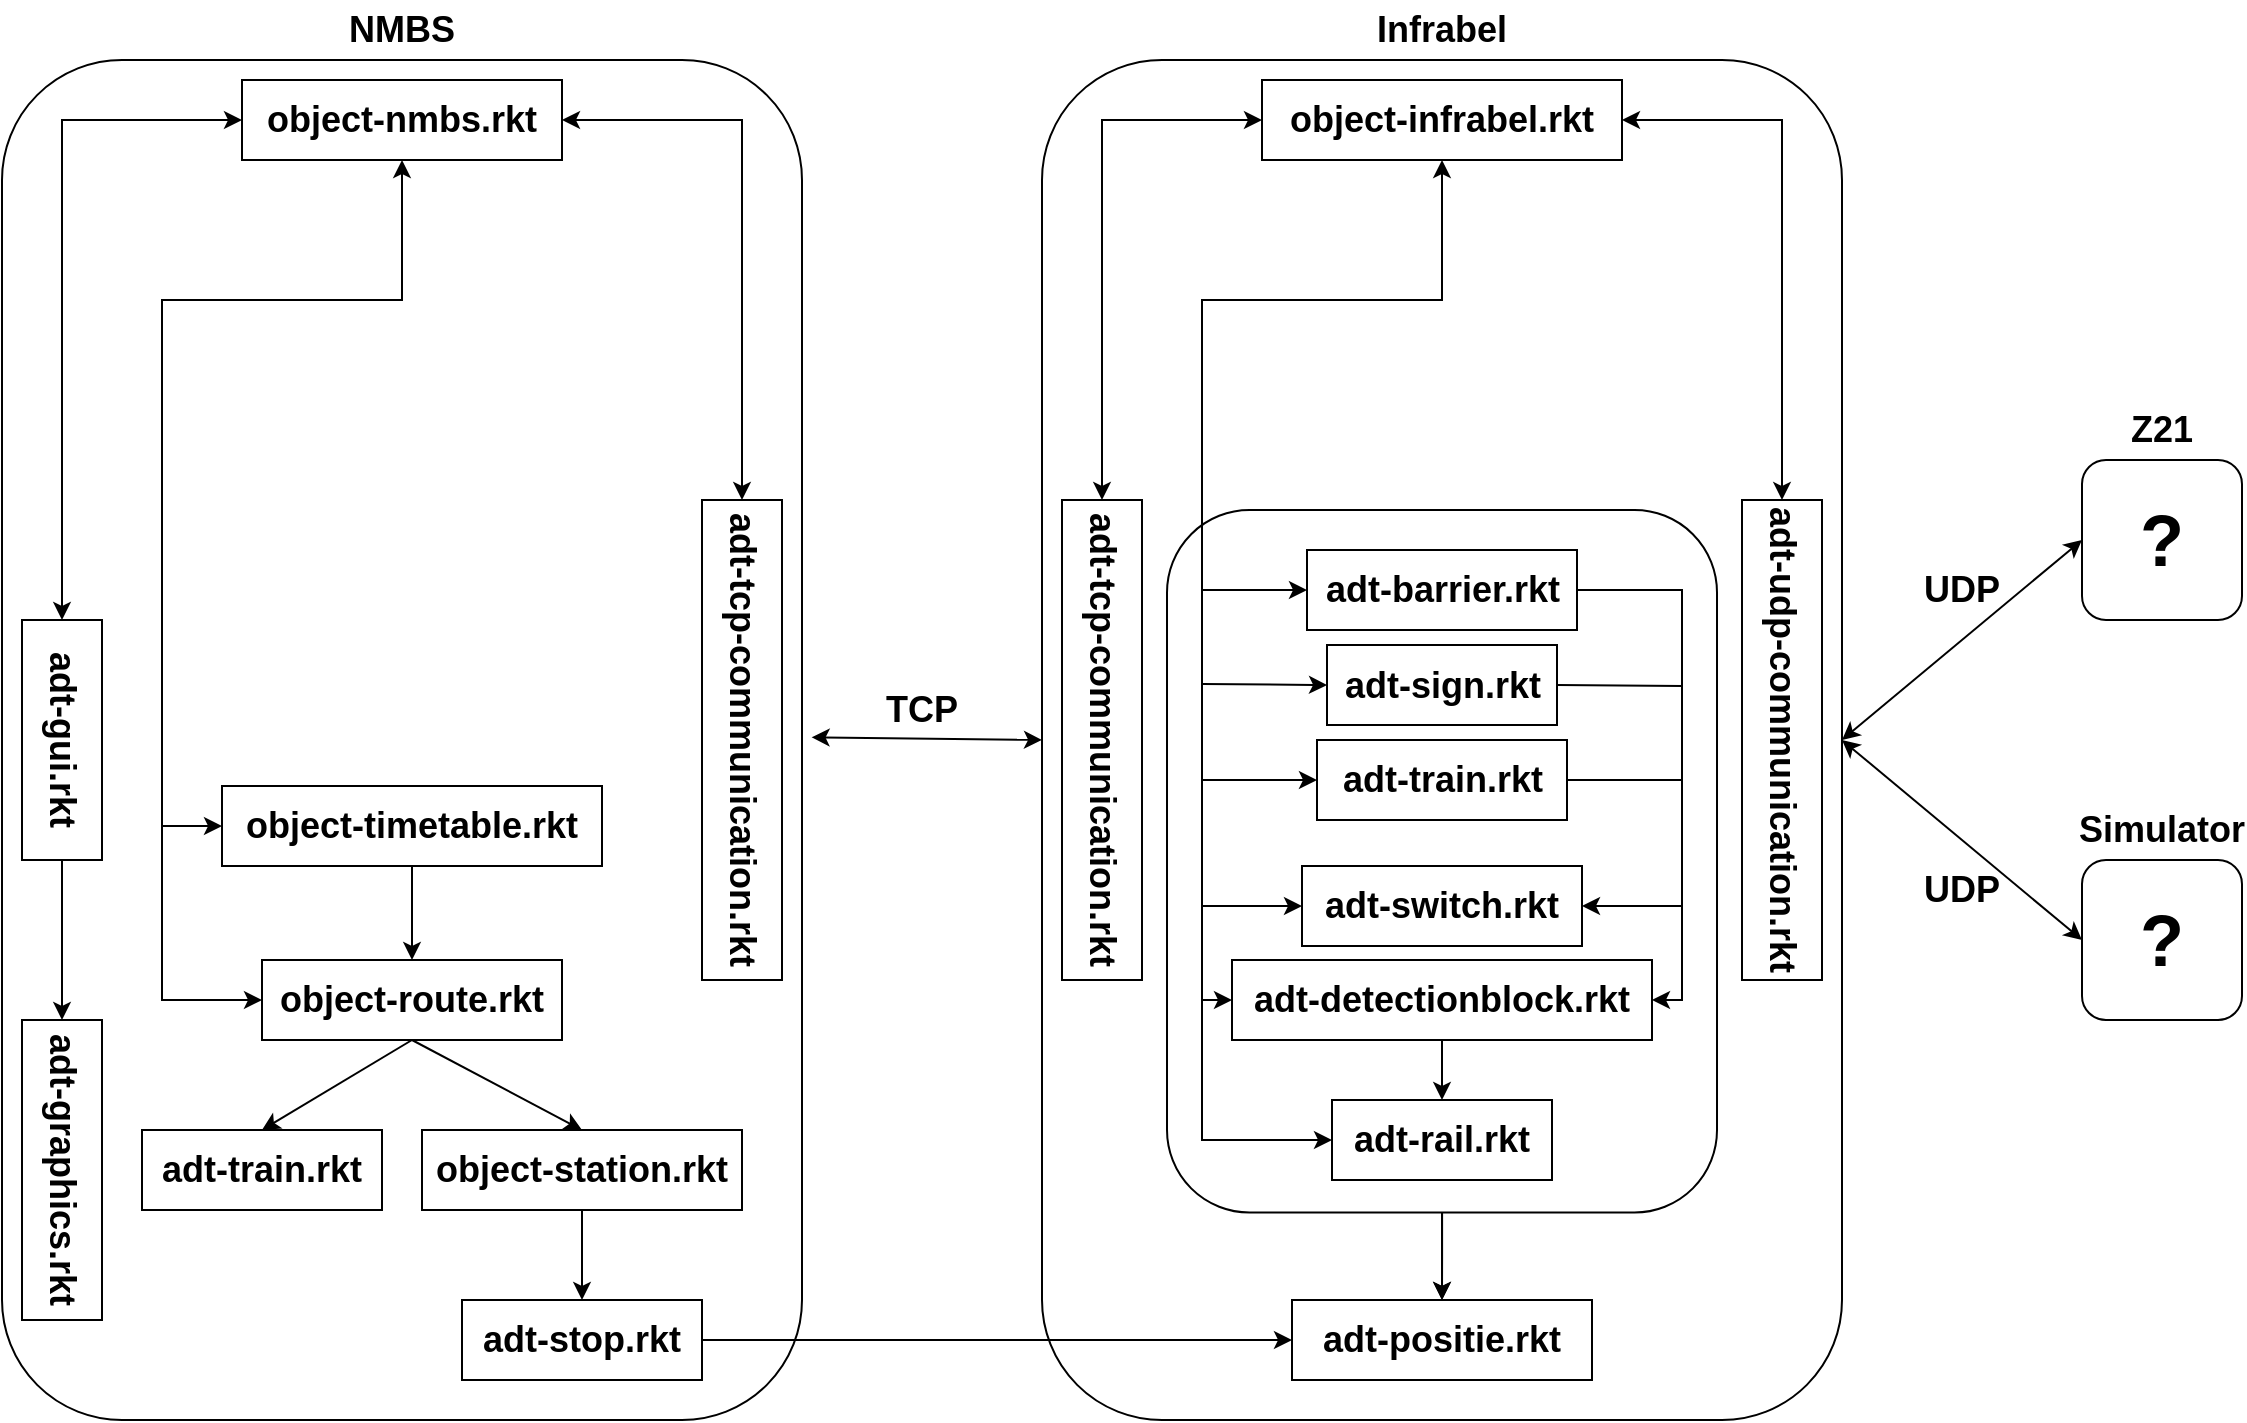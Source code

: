 <mxfile version="21.6.8" type="device">
  <diagram name="Pagina-1" id="92el_RK30aIjzpEeYm2v">
    <mxGraphModel dx="1456" dy="630" grid="1" gridSize="10" guides="1" tooltips="1" connect="1" arrows="1" fold="1" page="1" pageScale="1" pageWidth="1169" pageHeight="827" math="0" shadow="0">
      <root>
        <mxCell id="0" />
        <mxCell id="1" parent="0" />
        <mxCell id="JmH-t6Fp_r1iHyjIvHLw-88" value="" style="rounded=1;whiteSpace=wrap;html=1;" vertex="1" parent="1">
          <mxGeometry x="40" y="80" width="400" height="680" as="geometry" />
        </mxCell>
        <mxCell id="JmH-t6Fp_r1iHyjIvHLw-85" value="" style="rounded=1;whiteSpace=wrap;html=1;rotation=90;" vertex="1" parent="1">
          <mxGeometry x="420" y="220" width="680" height="400" as="geometry" />
        </mxCell>
        <mxCell id="JmH-t6Fp_r1iHyjIvHLw-84" value="" style="edgeStyle=orthogonalEdgeStyle;rounded=0;orthogonalLoop=1;jettySize=auto;html=1;" edge="1" parent="1" source="JmH-t6Fp_r1iHyjIvHLw-82" target="JmH-t6Fp_r1iHyjIvHLw-38">
          <mxGeometry relative="1" as="geometry" />
        </mxCell>
        <mxCell id="JmH-t6Fp_r1iHyjIvHLw-82" value="" style="rounded=1;whiteSpace=wrap;html=1;rotation=90;" vertex="1" parent="1">
          <mxGeometry x="584.38" y="343.13" width="351.25" height="275" as="geometry" />
        </mxCell>
        <mxCell id="JmH-t6Fp_r1iHyjIvHLw-8" value="" style="endArrow=classic;startArrow=classic;html=1;rounded=0;entryX=0;entryY=0.5;entryDx=0;entryDy=0;exitX=0.5;exitY=0;exitDx=0;exitDy=0;" edge="1" parent="1" target="JmH-t6Fp_r1iHyjIvHLw-89">
          <mxGeometry width="50" height="50" relative="1" as="geometry">
            <mxPoint x="960" y="420" as="sourcePoint" />
            <mxPoint x="1080" y="320" as="targetPoint" />
          </mxGeometry>
        </mxCell>
        <mxCell id="JmH-t6Fp_r1iHyjIvHLw-12" value="" style="endArrow=classic;startArrow=classic;html=1;rounded=0;entryX=0;entryY=0.5;entryDx=0;entryDy=0;exitX=0.5;exitY=0;exitDx=0;exitDy=0;" edge="1" parent="1" target="JmH-t6Fp_r1iHyjIvHLw-90">
          <mxGeometry width="50" height="50" relative="1" as="geometry">
            <mxPoint x="960" y="420" as="sourcePoint" />
            <mxPoint x="1080" y="520" as="targetPoint" />
          </mxGeometry>
        </mxCell>
        <mxCell id="JmH-t6Fp_r1iHyjIvHLw-13" value="&lt;b&gt;&lt;font style=&quot;font-size: 18px;&quot;&gt;UDP&lt;/font&gt;&lt;/b&gt;" style="text;html=1;strokeColor=none;fillColor=none;align=center;verticalAlign=middle;whiteSpace=wrap;rounded=0;" vertex="1" parent="1">
          <mxGeometry x="990" y="330" width="60" height="30" as="geometry" />
        </mxCell>
        <mxCell id="JmH-t6Fp_r1iHyjIvHLw-14" value="&lt;b&gt;&lt;font style=&quot;font-size: 18px;&quot;&gt;UDP&lt;/font&gt;&lt;/b&gt;" style="text;html=1;strokeColor=none;fillColor=none;align=center;verticalAlign=middle;whiteSpace=wrap;rounded=0;" vertex="1" parent="1">
          <mxGeometry x="990" y="480" width="60" height="30" as="geometry" />
        </mxCell>
        <mxCell id="JmH-t6Fp_r1iHyjIvHLw-20" value="" style="endArrow=classic;startArrow=classic;html=1;rounded=0;exitX=1.012;exitY=0.498;exitDx=0;exitDy=0;exitPerimeter=0;entryX=0.5;entryY=1;entryDx=0;entryDy=0;" edge="1" parent="1" source="JmH-t6Fp_r1iHyjIvHLw-88" target="JmH-t6Fp_r1iHyjIvHLw-85">
          <mxGeometry width="50" height="50" relative="1" as="geometry">
            <mxPoint x="470" y="460" as="sourcePoint" />
            <mxPoint x="550" y="420" as="targetPoint" />
          </mxGeometry>
        </mxCell>
        <mxCell id="JmH-t6Fp_r1iHyjIvHLw-21" value="&lt;b&gt;&lt;font style=&quot;font-size: 18px;&quot;&gt;TCP&lt;/font&gt;&lt;/b&gt;" style="text;html=1;strokeColor=none;fillColor=none;align=center;verticalAlign=middle;whiteSpace=wrap;rounded=0;" vertex="1" parent="1">
          <mxGeometry x="470" y="390" width="60" height="30" as="geometry" />
        </mxCell>
        <mxCell id="JmH-t6Fp_r1iHyjIvHLw-22" value="&lt;font style=&quot;font-size: 18px;&quot;&gt;&lt;b&gt;NMBS&lt;/b&gt;&lt;/font&gt;" style="text;html=1;strokeColor=none;fillColor=none;align=center;verticalAlign=middle;whiteSpace=wrap;rounded=0;" vertex="1" parent="1">
          <mxGeometry x="210" y="50" width="60" height="30" as="geometry" />
        </mxCell>
        <mxCell id="JmH-t6Fp_r1iHyjIvHLw-23" value="&lt;font style=&quot;font-size: 18px;&quot;&gt;&lt;b&gt;Infrabel&lt;/b&gt;&lt;/font&gt;" style="text;html=1;strokeColor=none;fillColor=none;align=center;verticalAlign=middle;whiteSpace=wrap;rounded=0;" vertex="1" parent="1">
          <mxGeometry x="730" y="50" width="60" height="30" as="geometry" />
        </mxCell>
        <mxCell id="JmH-t6Fp_r1iHyjIvHLw-24" value="&lt;b&gt;&lt;font style=&quot;font-size: 18px;&quot;&gt;adt-tcp-communication.rkt&lt;/font&gt;&lt;/b&gt;" style="rounded=0;whiteSpace=wrap;html=1;rotation=90;" vertex="1" parent="1">
          <mxGeometry x="290" y="400" width="240" height="40" as="geometry" />
        </mxCell>
        <mxCell id="JmH-t6Fp_r1iHyjIvHLw-25" value="&lt;b&gt;&lt;font style=&quot;font-size: 18px;&quot;&gt;adt-tcp-communication.rkt&lt;br&gt;&lt;/font&gt;&lt;/b&gt;" style="rounded=0;whiteSpace=wrap;html=1;rotation=90;" vertex="1" parent="1">
          <mxGeometry x="470" y="400" width="240" height="40" as="geometry" />
        </mxCell>
        <mxCell id="JmH-t6Fp_r1iHyjIvHLw-28" value="&lt;font style=&quot;font-size: 18px;&quot;&gt;&lt;b&gt;adt-gui.rkt&lt;br&gt;&lt;/b&gt;&lt;/font&gt;" style="rounded=0;whiteSpace=wrap;html=1;rotation=90;" vertex="1" parent="1">
          <mxGeometry x="10" y="400" width="120" height="40" as="geometry" />
        </mxCell>
        <mxCell id="JmH-t6Fp_r1iHyjIvHLw-29" value="&lt;font style=&quot;font-size: 18px;&quot;&gt;&lt;b&gt;adt-graphics.rkt&lt;/b&gt;&lt;/font&gt;" style="rounded=0;whiteSpace=wrap;html=1;rotation=90;" vertex="1" parent="1">
          <mxGeometry x="-5" y="615" width="150" height="40" as="geometry" />
        </mxCell>
        <mxCell id="JmH-t6Fp_r1iHyjIvHLw-30" value="" style="endArrow=classic;html=1;rounded=0;exitX=1;exitY=0.5;exitDx=0;exitDy=0;entryX=0;entryY=0.5;entryDx=0;entryDy=0;" edge="1" parent="1" source="JmH-t6Fp_r1iHyjIvHLw-28" target="JmH-t6Fp_r1iHyjIvHLw-29">
          <mxGeometry width="50" height="50" relative="1" as="geometry">
            <mxPoint x="80" y="550" as="sourcePoint" />
            <mxPoint x="-112.857" y="580" as="targetPoint" />
          </mxGeometry>
        </mxCell>
        <mxCell id="JmH-t6Fp_r1iHyjIvHLw-31" value="&lt;b&gt;&lt;font style=&quot;font-size: 18px;&quot;&gt;object-nmbs.rkt&lt;/font&gt;&lt;/b&gt;" style="rounded=0;whiteSpace=wrap;html=1;" vertex="1" parent="1">
          <mxGeometry x="160" y="90" width="160" height="40" as="geometry" />
        </mxCell>
        <mxCell id="JmH-t6Fp_r1iHyjIvHLw-32" value="&lt;b&gt;&lt;font style=&quot;font-size: 18px;&quot;&gt;adt-udp-communication.rkt&lt;/font&gt;&lt;/b&gt;" style="rounded=0;whiteSpace=wrap;html=1;rotation=90;" vertex="1" parent="1">
          <mxGeometry x="810" y="400" width="240" height="40" as="geometry" />
        </mxCell>
        <mxCell id="JmH-t6Fp_r1iHyjIvHLw-33" value="&lt;font style=&quot;font-size: 18px;&quot;&gt;&lt;b&gt;object-infrabel.rkt&lt;/b&gt;&lt;/font&gt;" style="rounded=0;whiteSpace=wrap;html=1;" vertex="1" parent="1">
          <mxGeometry x="670" y="90" width="180" height="40" as="geometry" />
        </mxCell>
        <mxCell id="JmH-t6Fp_r1iHyjIvHLw-34" value="&lt;b&gt;&lt;font style=&quot;font-size: 18px;&quot;&gt;adt-train.rkt&lt;/font&gt;&lt;/b&gt;" style="rounded=0;whiteSpace=wrap;html=1;" vertex="1" parent="1">
          <mxGeometry x="110" y="615" width="120" height="40" as="geometry" />
        </mxCell>
        <mxCell id="JmH-t6Fp_r1iHyjIvHLw-36" value="&lt;font style=&quot;font-size: 18px;&quot;&gt;&lt;b&gt;object-station.rkt&lt;/b&gt;&lt;/font&gt;" style="rounded=0;whiteSpace=wrap;html=1;" vertex="1" parent="1">
          <mxGeometry x="250" y="615" width="160" height="40" as="geometry" />
        </mxCell>
        <mxCell id="JmH-t6Fp_r1iHyjIvHLw-37" value="&lt;b&gt;&lt;font style=&quot;font-size: 18px;&quot;&gt;object-route.rkt&lt;/font&gt;&lt;/b&gt;" style="rounded=0;whiteSpace=wrap;html=1;" vertex="1" parent="1">
          <mxGeometry x="170" y="530" width="150" height="40" as="geometry" />
        </mxCell>
        <mxCell id="JmH-t6Fp_r1iHyjIvHLw-38" value="&lt;font style=&quot;font-size: 18px;&quot;&gt;&lt;b&gt;adt-positie.rkt&lt;/b&gt;&lt;/font&gt;" style="rounded=0;whiteSpace=wrap;html=1;" vertex="1" parent="1">
          <mxGeometry x="685" y="700" width="150" height="40" as="geometry" />
        </mxCell>
        <mxCell id="JmH-t6Fp_r1iHyjIvHLw-39" value="&lt;font style=&quot;font-size: 18px;&quot;&gt;&lt;b&gt;adt-train.rkt&lt;/b&gt;&lt;/font&gt;" style="rounded=0;whiteSpace=wrap;html=1;" vertex="1" parent="1">
          <mxGeometry x="697.5" y="420" width="125" height="40" as="geometry" />
        </mxCell>
        <mxCell id="JmH-t6Fp_r1iHyjIvHLw-40" value="&lt;font style=&quot;font-size: 18px;&quot;&gt;&lt;b&gt;adt-switch.rkt&lt;/b&gt;&lt;/font&gt;" style="rounded=0;whiteSpace=wrap;html=1;" vertex="1" parent="1">
          <mxGeometry x="690" y="483" width="140" height="40" as="geometry" />
        </mxCell>
        <mxCell id="JmH-t6Fp_r1iHyjIvHLw-42" value="&lt;font style=&quot;font-size: 18px;&quot;&gt;&lt;b&gt;adt-sign.rkt&lt;/b&gt;&lt;/font&gt;" style="rounded=0;whiteSpace=wrap;html=1;" vertex="1" parent="1">
          <mxGeometry x="702.5" y="372.5" width="115" height="40" as="geometry" />
        </mxCell>
        <mxCell id="JmH-t6Fp_r1iHyjIvHLw-43" value="&lt;font style=&quot;font-size: 18px;&quot;&gt;&lt;b&gt;adt-barrier.rkt&lt;/b&gt;&lt;/font&gt;" style="rounded=0;whiteSpace=wrap;html=1;" vertex="1" parent="1">
          <mxGeometry x="692.5" y="325" width="135" height="40" as="geometry" />
        </mxCell>
        <mxCell id="JmH-t6Fp_r1iHyjIvHLw-47" value="&lt;font style=&quot;font-size: 18px;&quot;&gt;&lt;b&gt;adt-detectionblock.rkt&lt;/b&gt;&lt;/font&gt;" style="rounded=0;whiteSpace=wrap;html=1;" vertex="1" parent="1">
          <mxGeometry x="655" y="530" width="210" height="40" as="geometry" />
        </mxCell>
        <mxCell id="JmH-t6Fp_r1iHyjIvHLw-49" value="" style="endArrow=classic;html=1;rounded=0;entryX=0.5;entryY=0;entryDx=0;entryDy=0;" edge="1" parent="1" source="JmH-t6Fp_r1iHyjIvHLw-82" target="JmH-t6Fp_r1iHyjIvHLw-38">
          <mxGeometry width="50" height="50" relative="1" as="geometry">
            <mxPoint x="760" y="660" as="sourcePoint" />
            <mxPoint x="800" y="660" as="targetPoint" />
          </mxGeometry>
        </mxCell>
        <mxCell id="JmH-t6Fp_r1iHyjIvHLw-51" value="" style="endArrow=classic;startArrow=classic;html=1;rounded=0;entryX=0;entryY=0.5;entryDx=0;entryDy=0;exitX=1;exitY=0.5;exitDx=0;exitDy=0;" edge="1" parent="1" source="JmH-t6Fp_r1iHyjIvHLw-31" target="JmH-t6Fp_r1iHyjIvHLw-24">
          <mxGeometry width="50" height="50" relative="1" as="geometry">
            <mxPoint x="320" y="230" as="sourcePoint" />
            <mxPoint x="370" y="180" as="targetPoint" />
            <Array as="points">
              <mxPoint x="410" y="110" />
            </Array>
          </mxGeometry>
        </mxCell>
        <mxCell id="JmH-t6Fp_r1iHyjIvHLw-52" value="" style="endArrow=classic;startArrow=classic;html=1;rounded=0;entryX=0;entryY=0.5;entryDx=0;entryDy=0;exitX=0;exitY=0.5;exitDx=0;exitDy=0;" edge="1" parent="1" source="JmH-t6Fp_r1iHyjIvHLw-28" target="JmH-t6Fp_r1iHyjIvHLw-31">
          <mxGeometry width="50" height="50" relative="1" as="geometry">
            <mxPoint x="100" y="240" as="sourcePoint" />
            <mxPoint x="150" y="190" as="targetPoint" />
            <Array as="points">
              <mxPoint x="70" y="110" />
            </Array>
          </mxGeometry>
        </mxCell>
        <mxCell id="JmH-t6Fp_r1iHyjIvHLw-54" value="" style="endArrow=classic;startArrow=classic;html=1;rounded=0;exitX=0;exitY=0.5;exitDx=0;exitDy=0;entryX=1;entryY=0.5;entryDx=0;entryDy=0;" edge="1" parent="1" source="JmH-t6Fp_r1iHyjIvHLw-32" target="JmH-t6Fp_r1iHyjIvHLw-33">
          <mxGeometry width="50" height="50" relative="1" as="geometry">
            <mxPoint x="860" y="230" as="sourcePoint" />
            <mxPoint x="910" y="180" as="targetPoint" />
            <Array as="points">
              <mxPoint x="930" y="110" />
            </Array>
          </mxGeometry>
        </mxCell>
        <mxCell id="JmH-t6Fp_r1iHyjIvHLw-56" value="&lt;font style=&quot;font-size: 18px;&quot;&gt;&lt;b&gt;adt-rail.rkt&lt;/b&gt;&lt;/font&gt;" style="rounded=0;whiteSpace=wrap;html=1;" vertex="1" parent="1">
          <mxGeometry x="705" y="600" width="110" height="40" as="geometry" />
        </mxCell>
        <mxCell id="JmH-t6Fp_r1iHyjIvHLw-61" value="" style="endArrow=classic;startArrow=classic;html=1;rounded=0;entryX=0.5;entryY=1;entryDx=0;entryDy=0;exitX=0;exitY=0.5;exitDx=0;exitDy=0;" edge="1" parent="1" source="JmH-t6Fp_r1iHyjIvHLw-56" target="JmH-t6Fp_r1iHyjIvHLw-33">
          <mxGeometry width="50" height="50" relative="1" as="geometry">
            <mxPoint x="510" y="610" as="sourcePoint" />
            <mxPoint x="540" y="250" as="targetPoint" />
            <Array as="points">
              <mxPoint x="640" y="620" />
              <mxPoint x="640" y="200" />
              <mxPoint x="760" y="200" />
            </Array>
          </mxGeometry>
        </mxCell>
        <mxCell id="JmH-t6Fp_r1iHyjIvHLw-62" value="" style="endArrow=classic;html=1;rounded=0;entryX=0;entryY=0.5;entryDx=0;entryDy=0;" edge="1" parent="1" target="JmH-t6Fp_r1iHyjIvHLw-39">
          <mxGeometry width="50" height="50" relative="1" as="geometry">
            <mxPoint x="640" y="440" as="sourcePoint" />
            <mxPoint x="720" y="440" as="targetPoint" />
          </mxGeometry>
        </mxCell>
        <mxCell id="JmH-t6Fp_r1iHyjIvHLw-63" value="" style="endArrow=classic;html=1;rounded=0;entryX=0;entryY=0.5;entryDx=0;entryDy=0;" edge="1" parent="1" target="JmH-t6Fp_r1iHyjIvHLw-42">
          <mxGeometry width="50" height="50" relative="1" as="geometry">
            <mxPoint x="640" y="392" as="sourcePoint" />
            <mxPoint x="690" y="400" as="targetPoint" />
          </mxGeometry>
        </mxCell>
        <mxCell id="JmH-t6Fp_r1iHyjIvHLw-64" value="" style="endArrow=classic;html=1;rounded=0;entryX=0;entryY=0.5;entryDx=0;entryDy=0;" edge="1" parent="1" target="JmH-t6Fp_r1iHyjIvHLw-43">
          <mxGeometry width="50" height="50" relative="1" as="geometry">
            <mxPoint x="640" y="345" as="sourcePoint" />
            <mxPoint x="700" y="370" as="targetPoint" />
          </mxGeometry>
        </mxCell>
        <mxCell id="JmH-t6Fp_r1iHyjIvHLw-66" value="" style="endArrow=classic;html=1;rounded=0;entryX=0;entryY=0.5;entryDx=0;entryDy=0;" edge="1" parent="1" target="JmH-t6Fp_r1iHyjIvHLw-40">
          <mxGeometry width="50" height="50" relative="1" as="geometry">
            <mxPoint x="640" y="503" as="sourcePoint" />
            <mxPoint x="700" y="520" as="targetPoint" />
          </mxGeometry>
        </mxCell>
        <mxCell id="JmH-t6Fp_r1iHyjIvHLw-67" value="" style="endArrow=classic;html=1;rounded=0;entryX=0;entryY=0.5;entryDx=0;entryDy=0;" edge="1" parent="1" target="JmH-t6Fp_r1iHyjIvHLw-47">
          <mxGeometry width="50" height="50" relative="1" as="geometry">
            <mxPoint x="640" y="550" as="sourcePoint" />
            <mxPoint x="680" y="560" as="targetPoint" />
          </mxGeometry>
        </mxCell>
        <mxCell id="JmH-t6Fp_r1iHyjIvHLw-70" value="" style="endArrow=classic;html=1;rounded=0;entryX=0.5;entryY=0;entryDx=0;entryDy=0;exitX=0.5;exitY=1;exitDx=0;exitDy=0;" edge="1" parent="1" source="JmH-t6Fp_r1iHyjIvHLw-47" target="JmH-t6Fp_r1iHyjIvHLw-56">
          <mxGeometry width="50" height="50" relative="1" as="geometry">
            <mxPoint x="660" y="640" as="sourcePoint" />
            <mxPoint x="710" y="590" as="targetPoint" />
          </mxGeometry>
        </mxCell>
        <mxCell id="JmH-t6Fp_r1iHyjIvHLw-71" value="&lt;font style=&quot;font-size: 18px;&quot;&gt;&lt;b&gt;object-timetable.rkt&lt;/b&gt;&lt;/font&gt;" style="rounded=0;whiteSpace=wrap;html=1;" vertex="1" parent="1">
          <mxGeometry x="150" y="443" width="190" height="40" as="geometry" />
        </mxCell>
        <mxCell id="JmH-t6Fp_r1iHyjIvHLw-72" value="&lt;font style=&quot;font-size: 18px;&quot;&gt;&lt;b&gt;adt-stop.rkt&lt;/b&gt;&lt;/font&gt;" style="rounded=0;whiteSpace=wrap;html=1;" vertex="1" parent="1">
          <mxGeometry x="270" y="700" width="120" height="40" as="geometry" />
        </mxCell>
        <mxCell id="JmH-t6Fp_r1iHyjIvHLw-73" value="" style="endArrow=classic;html=1;rounded=0;exitX=0.5;exitY=1;exitDx=0;exitDy=0;entryX=0.5;entryY=0;entryDx=0;entryDy=0;" edge="1" parent="1" source="JmH-t6Fp_r1iHyjIvHLw-36" target="JmH-t6Fp_r1iHyjIvHLw-72">
          <mxGeometry width="50" height="50" relative="1" as="geometry">
            <mxPoint x="250" y="680" as="sourcePoint" />
            <mxPoint x="300" y="630" as="targetPoint" />
          </mxGeometry>
        </mxCell>
        <mxCell id="JmH-t6Fp_r1iHyjIvHLw-74" value="" style="endArrow=classic;html=1;rounded=0;exitX=0.5;exitY=1;exitDx=0;exitDy=0;entryX=0.5;entryY=0;entryDx=0;entryDy=0;" edge="1" parent="1" source="JmH-t6Fp_r1iHyjIvHLw-37" target="JmH-t6Fp_r1iHyjIvHLw-36">
          <mxGeometry width="50" height="50" relative="1" as="geometry">
            <mxPoint x="230" y="610" as="sourcePoint" />
            <mxPoint x="280" y="560" as="targetPoint" />
          </mxGeometry>
        </mxCell>
        <mxCell id="JmH-t6Fp_r1iHyjIvHLw-75" value="" style="endArrow=classic;html=1;rounded=0;exitX=0.5;exitY=1;exitDx=0;exitDy=0;entryX=0.5;entryY=0;entryDx=0;entryDy=0;" edge="1" parent="1" source="JmH-t6Fp_r1iHyjIvHLw-37" target="JmH-t6Fp_r1iHyjIvHLw-34">
          <mxGeometry width="50" height="50" relative="1" as="geometry">
            <mxPoint x="190" y="640" as="sourcePoint" />
            <mxPoint x="240" y="590" as="targetPoint" />
          </mxGeometry>
        </mxCell>
        <mxCell id="JmH-t6Fp_r1iHyjIvHLw-76" value="" style="endArrow=classic;html=1;rounded=0;exitX=0.5;exitY=1;exitDx=0;exitDy=0;entryX=0.5;entryY=0;entryDx=0;entryDy=0;" edge="1" parent="1" source="JmH-t6Fp_r1iHyjIvHLw-71" target="JmH-t6Fp_r1iHyjIvHLw-37">
          <mxGeometry width="50" height="50" relative="1" as="geometry">
            <mxPoint x="240" y="630" as="sourcePoint" />
            <mxPoint x="290" y="580" as="targetPoint" />
          </mxGeometry>
        </mxCell>
        <mxCell id="JmH-t6Fp_r1iHyjIvHLw-78" value="" style="endArrow=classic;html=1;rounded=0;exitX=1;exitY=0.5;exitDx=0;exitDy=0;entryX=1;entryY=0.5;entryDx=0;entryDy=0;" edge="1" parent="1" source="JmH-t6Fp_r1iHyjIvHLw-43" target="JmH-t6Fp_r1iHyjIvHLw-47">
          <mxGeometry width="50" height="50" relative="1" as="geometry">
            <mxPoint x="835" y="370" as="sourcePoint" />
            <mxPoint x="997.5" y="615" as="targetPoint" />
            <Array as="points">
              <mxPoint x="880" y="345" />
              <mxPoint x="880" y="550" />
            </Array>
          </mxGeometry>
        </mxCell>
        <mxCell id="JmH-t6Fp_r1iHyjIvHLw-79" value="" style="endArrow=classic;html=1;rounded=0;entryX=1;entryY=0.5;entryDx=0;entryDy=0;" edge="1" parent="1" target="JmH-t6Fp_r1iHyjIvHLw-40">
          <mxGeometry width="50" height="50" relative="1" as="geometry">
            <mxPoint x="880" y="503" as="sourcePoint" />
            <mxPoint x="880" y="470" as="targetPoint" />
          </mxGeometry>
        </mxCell>
        <mxCell id="JmH-t6Fp_r1iHyjIvHLw-80" value="" style="endArrow=none;html=1;rounded=0;entryX=1;entryY=0.5;entryDx=0;entryDy=0;" edge="1" parent="1" target="JmH-t6Fp_r1iHyjIvHLw-39">
          <mxGeometry width="50" height="50" relative="1" as="geometry">
            <mxPoint x="880" y="440" as="sourcePoint" />
            <mxPoint x="840" y="410" as="targetPoint" />
          </mxGeometry>
        </mxCell>
        <mxCell id="JmH-t6Fp_r1iHyjIvHLw-81" value="" style="endArrow=none;html=1;rounded=0;entryX=1;entryY=0.5;entryDx=0;entryDy=0;" edge="1" parent="1" target="JmH-t6Fp_r1iHyjIvHLw-42">
          <mxGeometry width="50" height="50" relative="1" as="geometry">
            <mxPoint x="880" y="393" as="sourcePoint" />
            <mxPoint x="680" y="480" as="targetPoint" />
          </mxGeometry>
        </mxCell>
        <mxCell id="JmH-t6Fp_r1iHyjIvHLw-86" value="" style="endArrow=classic;startArrow=classic;html=1;rounded=0;exitX=0;exitY=0.5;exitDx=0;exitDy=0;entryX=0;entryY=0.5;entryDx=0;entryDy=0;" edge="1" parent="1" source="JmH-t6Fp_r1iHyjIvHLw-25" target="JmH-t6Fp_r1iHyjIvHLw-33">
          <mxGeometry width="50" height="50" relative="1" as="geometry">
            <mxPoint x="590" y="300" as="sourcePoint" />
            <mxPoint x="670" y="110" as="targetPoint" />
            <Array as="points">
              <mxPoint x="590" y="110" />
            </Array>
          </mxGeometry>
        </mxCell>
        <mxCell id="JmH-t6Fp_r1iHyjIvHLw-89" value="&lt;font style=&quot;font-size: 36px;&quot;&gt;&lt;b&gt;?&lt;/b&gt;&lt;/font&gt;" style="rounded=1;whiteSpace=wrap;html=1;" vertex="1" parent="1">
          <mxGeometry x="1080" y="280" width="80" height="80" as="geometry" />
        </mxCell>
        <mxCell id="JmH-t6Fp_r1iHyjIvHLw-6" value="&lt;b&gt;&lt;font style=&quot;font-size: 18px;&quot;&gt;Z21&lt;/font&gt;&lt;/b&gt;" style="text;html=1;strokeColor=none;fillColor=none;align=center;verticalAlign=middle;whiteSpace=wrap;rounded=0;" vertex="1" parent="1">
          <mxGeometry x="1090" y="250" width="60" height="30" as="geometry" />
        </mxCell>
        <mxCell id="JmH-t6Fp_r1iHyjIvHLw-7" value="&lt;b&gt;&lt;font style=&quot;font-size: 18px;&quot;&gt;Simulator&lt;/font&gt;&lt;/b&gt;" style="text;html=1;strokeColor=none;fillColor=none;align=center;verticalAlign=middle;whiteSpace=wrap;rounded=0;" vertex="1" parent="1">
          <mxGeometry x="1090" y="450" width="60" height="30" as="geometry" />
        </mxCell>
        <mxCell id="JmH-t6Fp_r1iHyjIvHLw-90" value="&lt;font style=&quot;font-size: 36px;&quot;&gt;&lt;b&gt;?&lt;/b&gt;&lt;/font&gt;" style="rounded=1;whiteSpace=wrap;html=1;" vertex="1" parent="1">
          <mxGeometry x="1080" y="480" width="80" height="80" as="geometry" />
        </mxCell>
        <mxCell id="JmH-t6Fp_r1iHyjIvHLw-91" value="" style="endArrow=classic;startArrow=classic;html=1;rounded=0;exitX=0;exitY=0.5;exitDx=0;exitDy=0;entryX=0.5;entryY=1;entryDx=0;entryDy=0;" edge="1" parent="1" source="JmH-t6Fp_r1iHyjIvHLw-37" target="JmH-t6Fp_r1iHyjIvHLw-31">
          <mxGeometry width="50" height="50" relative="1" as="geometry">
            <mxPoint x="130" y="250" as="sourcePoint" />
            <mxPoint x="180" y="200" as="targetPoint" />
            <Array as="points">
              <mxPoint x="120" y="550" />
              <mxPoint x="120" y="200" />
              <mxPoint x="240" y="200" />
            </Array>
          </mxGeometry>
        </mxCell>
        <mxCell id="JmH-t6Fp_r1iHyjIvHLw-92" value="" style="endArrow=classic;html=1;rounded=0;entryX=0;entryY=0.5;entryDx=0;entryDy=0;" edge="1" parent="1" target="JmH-t6Fp_r1iHyjIvHLw-71">
          <mxGeometry width="50" height="50" relative="1" as="geometry">
            <mxPoint x="120" y="463" as="sourcePoint" />
            <mxPoint x="270" y="330" as="targetPoint" />
          </mxGeometry>
        </mxCell>
        <mxCell id="JmH-t6Fp_r1iHyjIvHLw-93" value="" style="endArrow=classic;html=1;rounded=0;exitX=1;exitY=0.5;exitDx=0;exitDy=0;entryX=0;entryY=0.5;entryDx=0;entryDy=0;" edge="1" parent="1" source="JmH-t6Fp_r1iHyjIvHLw-72" target="JmH-t6Fp_r1iHyjIvHLw-38">
          <mxGeometry width="50" height="50" relative="1" as="geometry">
            <mxPoint x="480" y="750" as="sourcePoint" />
            <mxPoint x="530" y="700" as="targetPoint" />
          </mxGeometry>
        </mxCell>
      </root>
    </mxGraphModel>
  </diagram>
</mxfile>
